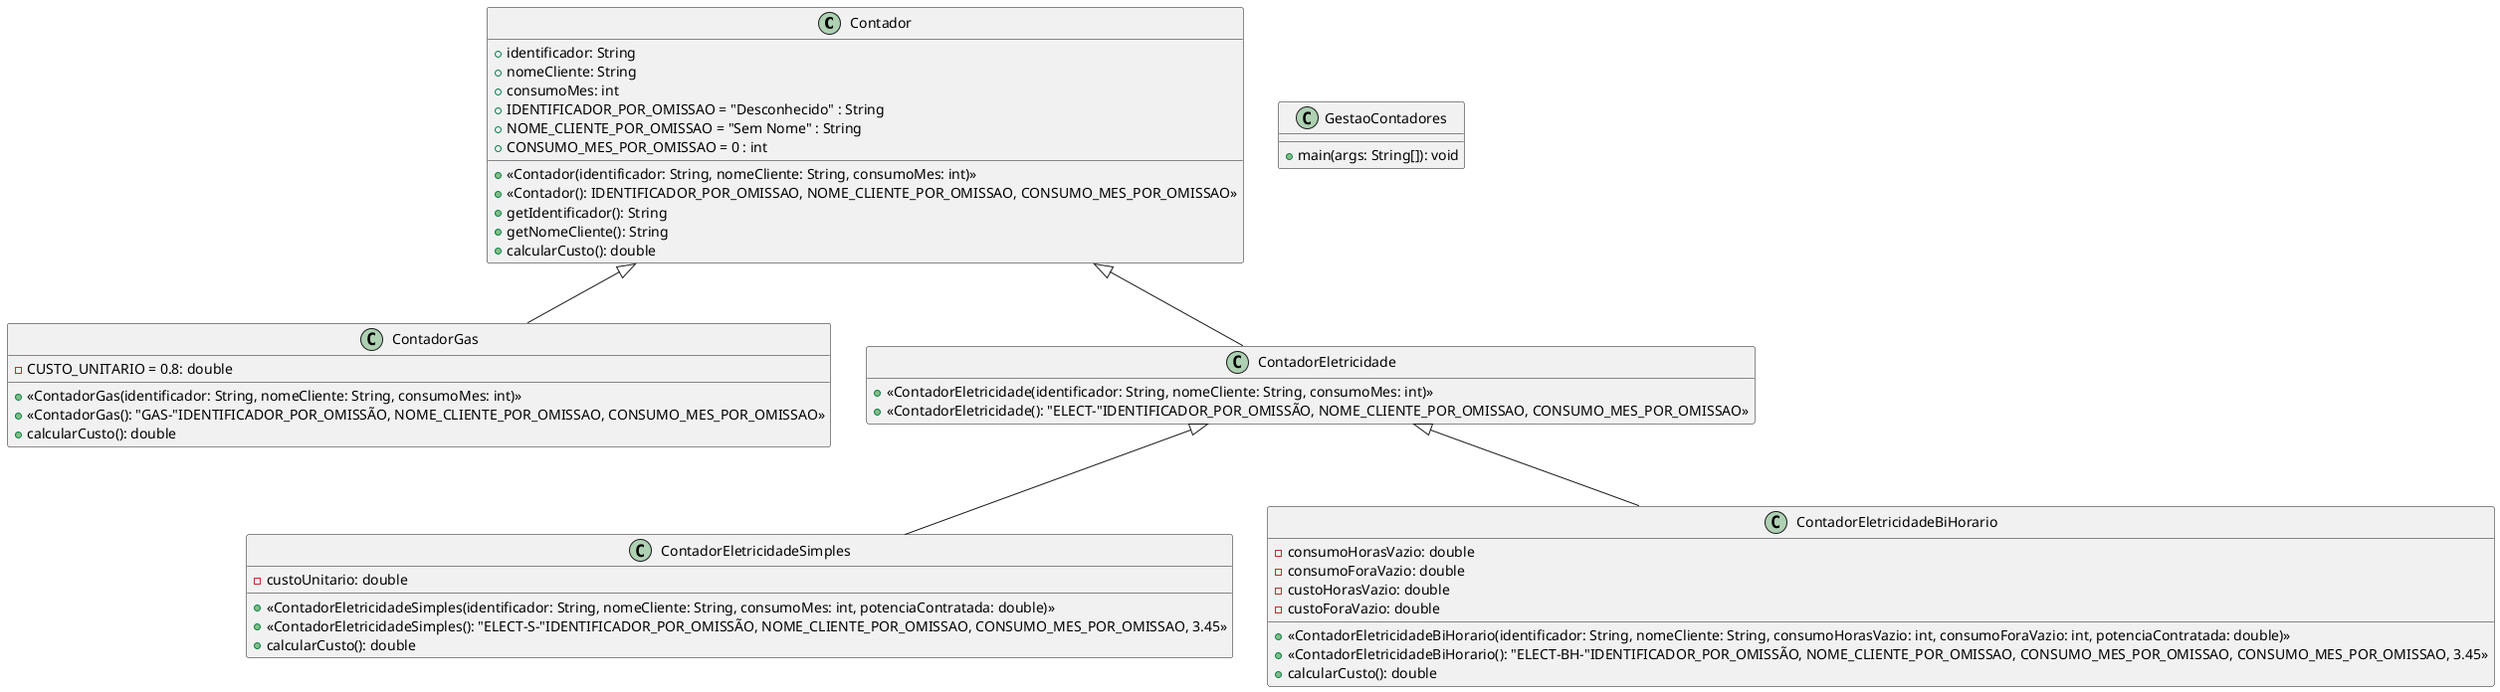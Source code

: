 @startuml
class Contador {
    + identificador: String
    + nomeCliente: String
    + consumoMes: int
    + IDENTIFICADOR_POR_OMISSAO = "Desconhecido" : String
    + NOME_CLIENTE_POR_OMISSAO = "Sem Nome" : String
    + CONSUMO_MES_POR_OMISSAO = 0 : int
    + «Contador(identificador: String, nomeCliente: String, consumoMes: int)»
    + «Contador(): IDENTIFICADOR_POR_OMISSAO, NOME_CLIENTE_POR_OMISSAO, CONSUMO_MES_POR_OMISSAO»
    + getIdentificador(): String
    + getNomeCliente(): String
    + calcularCusto(): double
}

class ContadorGas {
    - CUSTO_UNITARIO = 0.8: double
    + «ContadorGas(identificador: String, nomeCliente: String, consumoMes: int)»
    + «ContadorGas(): "GAS-"IDENTIFICADOR_POR_OMISSÃO, NOME_CLIENTE_POR_OMISSAO, CONSUMO_MES_POR_OMISSAO»
    + calcularCusto(): double
}

class ContadorEletricidade {
    + «ContadorEletricidade(identificador: String, nomeCliente: String, consumoMes: int)»
    + «ContadorEletricidade(): "ELECT-"IDENTIFICADOR_POR_OMISSÃO, NOME_CLIENTE_POR_OMISSAO, CONSUMO_MES_POR_OMISSAO»
}
hide ContadorEletricidade fields

class ContadorEletricidadeSimples {
    - custoUnitario: double
    + «ContadorEletricidadeSimples(identificador: String, nomeCliente: String, consumoMes: int, potenciaContratada: double)»
    + «ContadorEletricidadeSimples(): "ELECT-S-"IDENTIFICADOR_POR_OMISSÃO, NOME_CLIENTE_POR_OMISSAO, CONSUMO_MES_POR_OMISSAO, 3.45»
    + calcularCusto(): double
}

class ContadorEletricidadeBiHorario {
    - consumoHorasVazio: double
    - consumoForaVazio: double
    - custoHorasVazio: double
    - custoForaVazio: double
    + «ContadorEletricidadeBiHorario(identificador: String, nomeCliente: String, consumoHorasVazio: int, consumoForaVazio: int, potenciaContratada: double)»
    + «ContadorEletricidadeBiHorario(): "ELECT-BH-"IDENTIFICADOR_POR_OMISSÃO, NOME_CLIENTE_POR_OMISSAO, CONSUMO_MES_POR_OMISSAO, CONSUMO_MES_POR_OMISSAO, 3.45»
    + calcularCusto(): double
}

class GestaoContadores {
    + main(args: String[]): void
}

Contador <|-- ContadorGas
Contador <|-- ContadorEletricidade
ContadorEletricidade <|-- ContadorEletricidadeSimples
ContadorEletricidade <|-- ContadorEletricidadeBiHorario
@enduml
